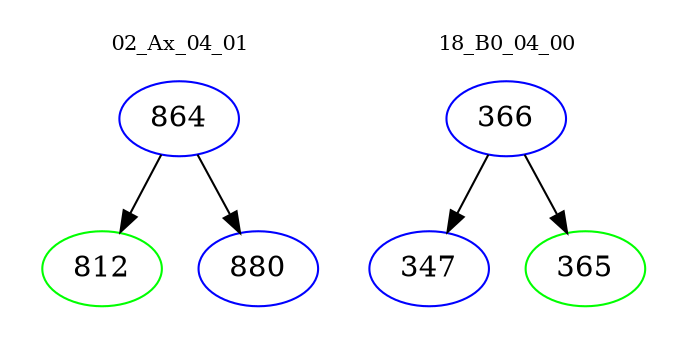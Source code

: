 digraph{
subgraph cluster_0 {
color = white
label = "02_Ax_04_01";
fontsize=10;
T0_864 [label="864", color="blue"]
T0_864 -> T0_812 [color="black"]
T0_812 [label="812", color="green"]
T0_864 -> T0_880 [color="black"]
T0_880 [label="880", color="blue"]
}
subgraph cluster_1 {
color = white
label = "18_B0_04_00";
fontsize=10;
T1_366 [label="366", color="blue"]
T1_366 -> T1_347 [color="black"]
T1_347 [label="347", color="blue"]
T1_366 -> T1_365 [color="black"]
T1_365 [label="365", color="green"]
}
}
